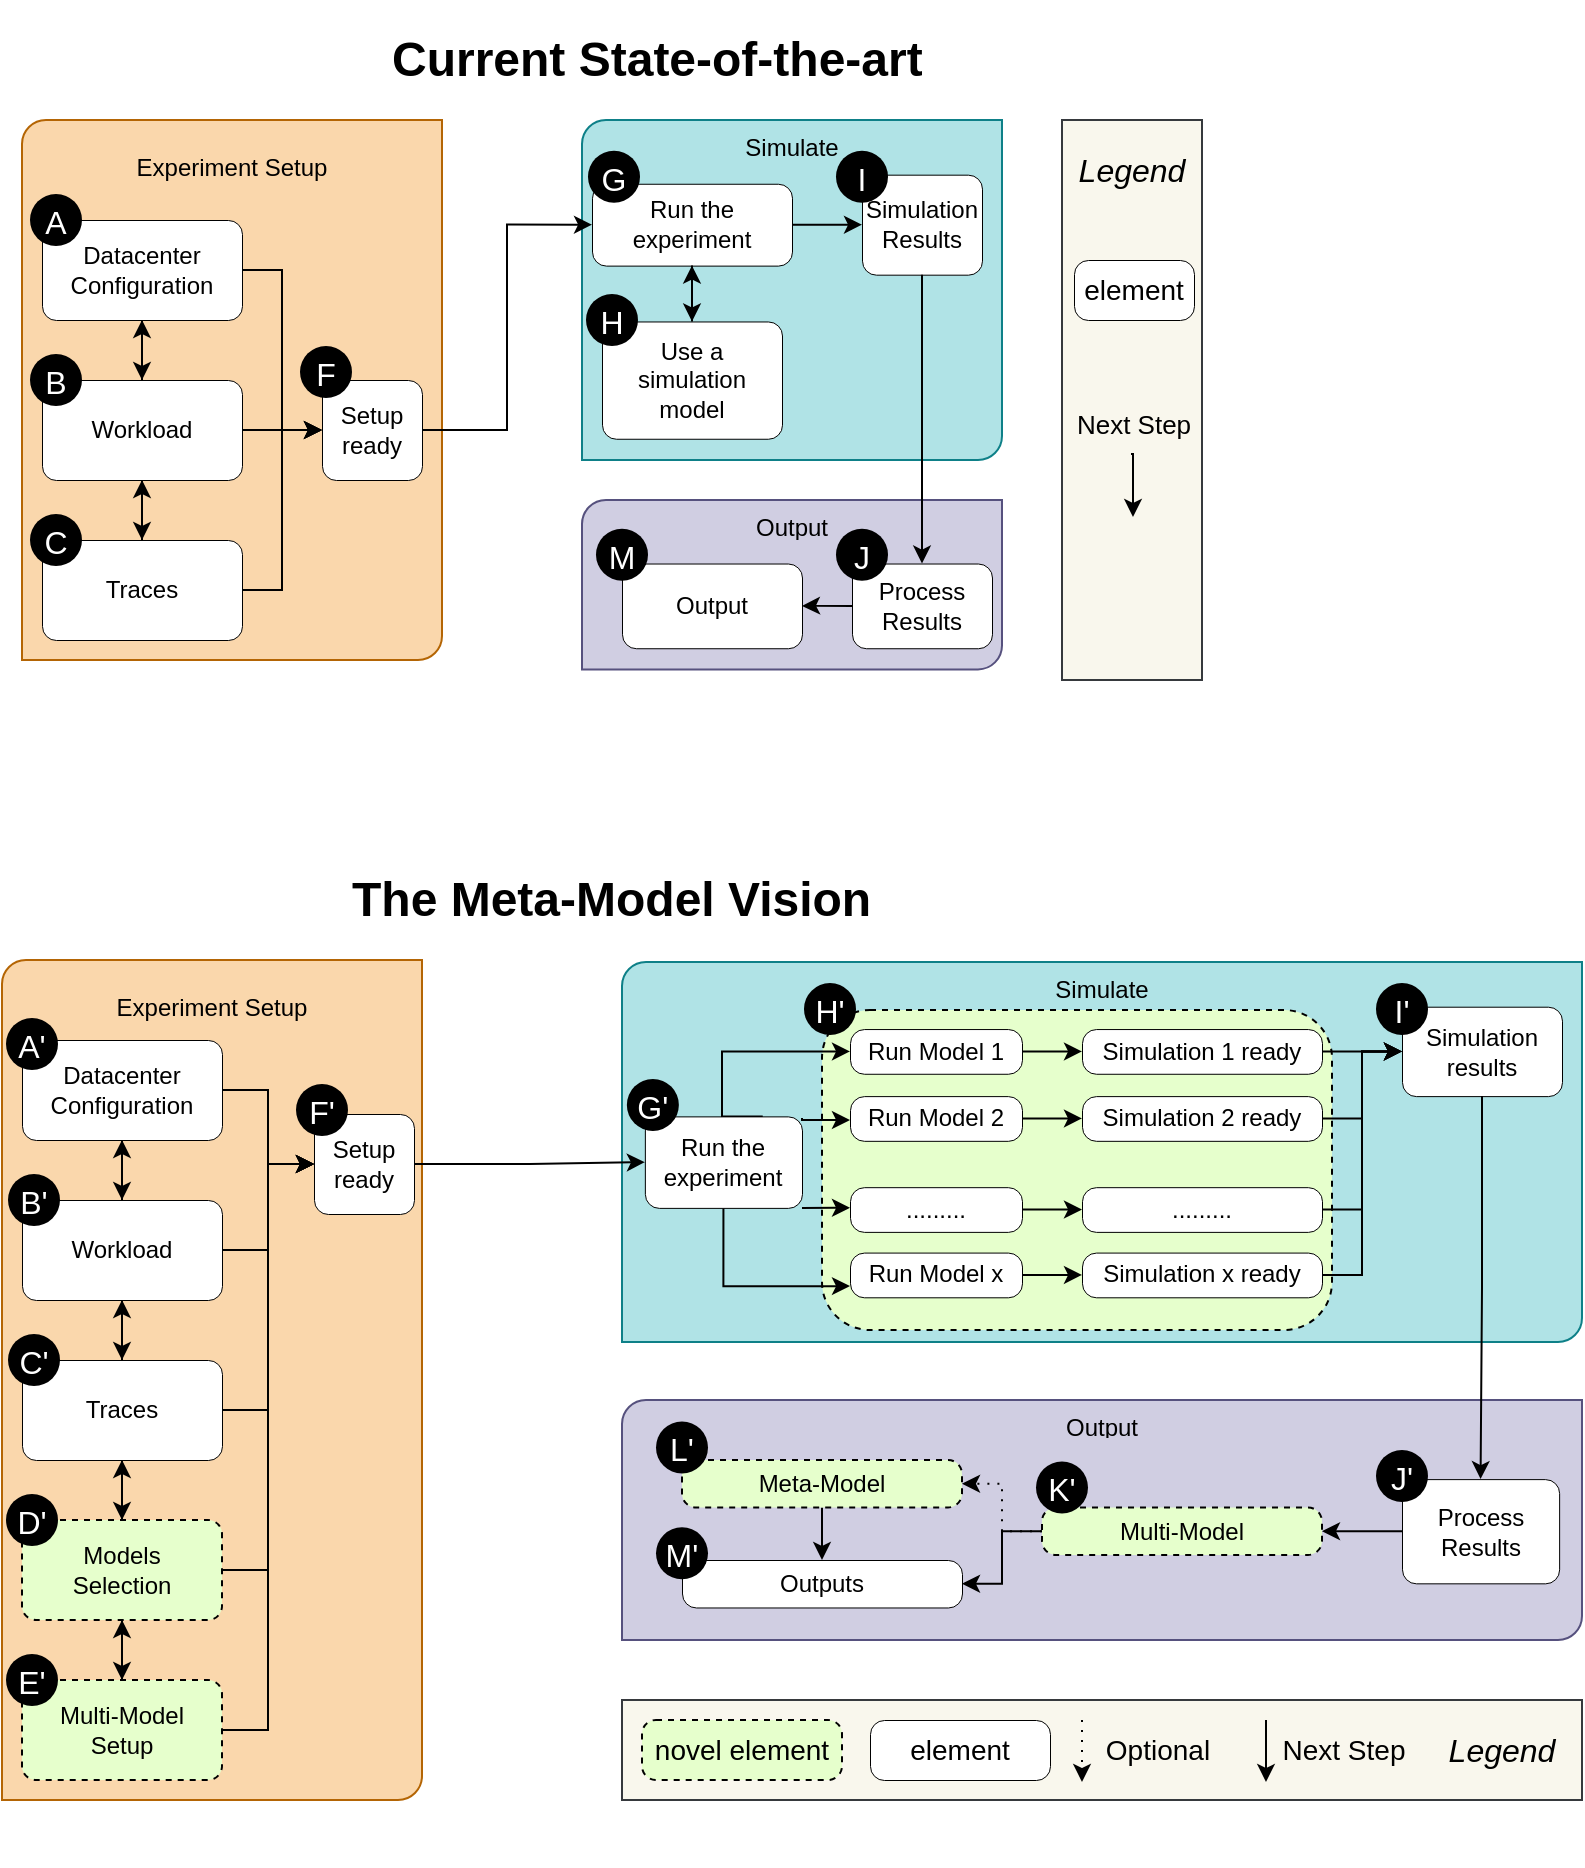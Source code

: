<mxfile version="22.1.16" type="device">
  <diagram id="kgpKYQtTHZ0yAKxKKP6v" name="Page-1">
    <mxGraphModel dx="1595" dy="2056" grid="1" gridSize="10" guides="1" tooltips="1" connect="1" arrows="1" fold="1" page="1" pageScale="1" pageWidth="850" pageHeight="1100" math="0" shadow="0">
      <root>
        <mxCell id="0" />
        <mxCell id="1" parent="0" />
        <mxCell id="4ygqf5NtOMDVepOGVZXZ-30" value="" style="verticalLabelPosition=bottom;verticalAlign=top;html=1;shape=mxgraph.basic.diag_round_rect;dx=6;whiteSpace=wrap;fillColor=#fad7ac;strokeColor=#b46504;" parent="1" vertex="1">
          <mxGeometry x="40" y="40" width="210" height="270" as="geometry" />
        </mxCell>
        <mxCell id="4ygqf5NtOMDVepOGVZXZ-31" value="&lt;font color=&quot;#000000&quot;&gt;Experiment Setup&lt;/font&gt;" style="text;strokeColor=none;fillColor=none;align=center;verticalAlign=top;spacingLeft=4;spacingRight=4;overflow=hidden;rotatable=0;points=[[0,0.5],[1,0.5]];portConstraint=eastwest;whiteSpace=wrap;html=1;" parent="1" vertex="1">
          <mxGeometry x="40" y="50" width="210" height="26" as="geometry" />
        </mxCell>
        <mxCell id="4ygqf5NtOMDVepOGVZXZ-41" style="edgeStyle=orthogonalEdgeStyle;rounded=0;orthogonalLoop=1;jettySize=auto;html=1;exitX=0.5;exitY=1;exitDx=0;exitDy=0;entryX=0.5;entryY=0;entryDx=0;entryDy=0;" parent="1" source="4ygqf5NtOMDVepOGVZXZ-34" target="4ygqf5NtOMDVepOGVZXZ-39" edge="1">
          <mxGeometry relative="1" as="geometry" />
        </mxCell>
        <mxCell id="4ygqf5NtOMDVepOGVZXZ-68" style="edgeStyle=orthogonalEdgeStyle;rounded=0;orthogonalLoop=1;jettySize=auto;html=1;exitX=1;exitY=0.5;exitDx=0;exitDy=0;entryX=0;entryY=0.5;entryDx=0;entryDy=0;" parent="1" source="4ygqf5NtOMDVepOGVZXZ-34" target="4ygqf5NtOMDVepOGVZXZ-67" edge="1">
          <mxGeometry relative="1" as="geometry" />
        </mxCell>
        <mxCell id="4ygqf5NtOMDVepOGVZXZ-34" value="&lt;font color=&quot;#000000&quot;&gt;Datacenter Configuration&lt;/font&gt;" style="rounded=1;whiteSpace=wrap;html=1;absoluteArcSize=1;arcSize=14;strokeWidth=0.5;strokeColor=default;fillColor=#FFFFFF;labelBorderColor=none;" parent="1" vertex="1">
          <mxGeometry x="50" y="90" width="100" height="50" as="geometry" />
        </mxCell>
        <mxCell id="4ygqf5NtOMDVepOGVZXZ-44" style="edgeStyle=orthogonalEdgeStyle;rounded=0;orthogonalLoop=1;jettySize=auto;html=1;exitX=0.5;exitY=0;exitDx=0;exitDy=0;" parent="1" source="4ygqf5NtOMDVepOGVZXZ-38" target="4ygqf5NtOMDVepOGVZXZ-39" edge="1">
          <mxGeometry relative="1" as="geometry" />
        </mxCell>
        <mxCell id="4ygqf5NtOMDVepOGVZXZ-69" style="edgeStyle=orthogonalEdgeStyle;rounded=0;orthogonalLoop=1;jettySize=auto;html=1;exitX=1;exitY=0.5;exitDx=0;exitDy=0;entryX=0;entryY=0.5;entryDx=0;entryDy=0;" parent="1" source="4ygqf5NtOMDVepOGVZXZ-38" target="4ygqf5NtOMDVepOGVZXZ-67" edge="1">
          <mxGeometry relative="1" as="geometry" />
        </mxCell>
        <mxCell id="4ygqf5NtOMDVepOGVZXZ-38" value="Traces" style="rounded=1;whiteSpace=wrap;html=1;absoluteArcSize=1;arcSize=14;strokeWidth=0.5;strokeColor=default;fillColor=#FFFFFF;" parent="1" vertex="1">
          <mxGeometry x="50" y="250" width="100" height="50" as="geometry" />
        </mxCell>
        <mxCell id="4ygqf5NtOMDVepOGVZXZ-42" style="edgeStyle=orthogonalEdgeStyle;rounded=0;orthogonalLoop=1;jettySize=auto;html=1;exitX=0.5;exitY=0;exitDx=0;exitDy=0;entryX=0.5;entryY=1;entryDx=0;entryDy=0;" parent="1" source="4ygqf5NtOMDVepOGVZXZ-39" target="4ygqf5NtOMDVepOGVZXZ-34" edge="1">
          <mxGeometry relative="1" as="geometry" />
        </mxCell>
        <mxCell id="4ygqf5NtOMDVepOGVZXZ-43" style="edgeStyle=orthogonalEdgeStyle;rounded=0;orthogonalLoop=1;jettySize=auto;html=1;exitX=0.5;exitY=1;exitDx=0;exitDy=0;entryX=0.5;entryY=0;entryDx=0;entryDy=0;" parent="1" source="4ygqf5NtOMDVepOGVZXZ-39" target="4ygqf5NtOMDVepOGVZXZ-38" edge="1">
          <mxGeometry relative="1" as="geometry" />
        </mxCell>
        <mxCell id="4ygqf5NtOMDVepOGVZXZ-70" style="edgeStyle=orthogonalEdgeStyle;rounded=0;orthogonalLoop=1;jettySize=auto;html=1;exitX=1;exitY=0.5;exitDx=0;exitDy=0;" parent="1" source="4ygqf5NtOMDVepOGVZXZ-39" target="4ygqf5NtOMDVepOGVZXZ-67" edge="1">
          <mxGeometry relative="1" as="geometry" />
        </mxCell>
        <mxCell id="4ygqf5NtOMDVepOGVZXZ-39" value="&lt;font color=&quot;#000000&quot;&gt;Workload&lt;br&gt;&lt;/font&gt;" style="rounded=1;whiteSpace=wrap;html=1;absoluteArcSize=1;arcSize=14;strokeWidth=0.5;strokeColor=default;fillColor=#FFFFFF;" parent="1" vertex="1">
          <mxGeometry x="50" y="170" width="100" height="50" as="geometry" />
        </mxCell>
        <mxCell id="4ygqf5NtOMDVepOGVZXZ-52" style="edgeStyle=orthogonalEdgeStyle;rounded=0;orthogonalLoop=1;jettySize=auto;html=1;exitX=0.5;exitY=1;exitDx=0;exitDy=0;" parent="1" edge="1">
          <mxGeometry relative="1" as="geometry">
            <mxPoint x="455" y="250" as="sourcePoint" />
            <mxPoint x="455" y="250" as="targetPoint" />
          </mxGeometry>
        </mxCell>
        <mxCell id="4ygqf5NtOMDVepOGVZXZ-57" value="&lt;font color=&quot;#000000&quot;&gt;Simulator&lt;/font&gt;" style="text;strokeColor=none;fillColor=none;align=center;verticalAlign=top;spacingLeft=4;spacingRight=4;overflow=hidden;rotatable=0;points=[[0,0.5],[1,0.5]];portConstraint=eastwest;whiteSpace=wrap;html=1;" parent="1" vertex="1">
          <mxGeometry x="350" y="50" width="210" height="26" as="geometry" />
        </mxCell>
        <mxCell id="4ygqf5NtOMDVepOGVZXZ-67" value="&lt;font color=&quot;#000000&quot;&gt;Setup&lt;br&gt;ready&lt;br&gt;&lt;/font&gt;" style="rounded=1;whiteSpace=wrap;html=1;absoluteArcSize=1;arcSize=14;strokeWidth=0.5;strokeColor=default;" parent="1" vertex="1">
          <mxGeometry x="190" y="170" width="50" height="50" as="geometry" />
        </mxCell>
        <mxCell id="4ygqf5NtOMDVepOGVZXZ-86" value="" style="group;" parent="1" vertex="1" connectable="0">
          <mxGeometry x="320" y="39.996" width="210" height="170.004" as="geometry" />
        </mxCell>
        <mxCell id="4ygqf5NtOMDVepOGVZXZ-56" value="" style="verticalLabelPosition=bottom;verticalAlign=top;html=1;shape=mxgraph.basic.diag_round_rect;dx=6;whiteSpace=wrap;fillColor=#b0e3e6;strokeColor=#0e8088;" parent="4ygqf5NtOMDVepOGVZXZ-86" vertex="1">
          <mxGeometry y="0.004" width="210" height="170" as="geometry" />
        </mxCell>
        <mxCell id="4ygqf5NtOMDVepOGVZXZ-58" value="&lt;font color=&quot;#000000&quot;&gt;Use a simulation model&lt;br&gt;&lt;/font&gt;" style="rounded=1;whiteSpace=wrap;html=1;absoluteArcSize=1;arcSize=14;strokeWidth=0.5;strokeColor=#000000;fillColor=#FFFFFF;" parent="4ygqf5NtOMDVepOGVZXZ-86" vertex="1">
          <mxGeometry x="10" y="100.739" width="90" height="58.639" as="geometry" />
        </mxCell>
        <mxCell id="4ygqf5NtOMDVepOGVZXZ-60" value="&lt;font color=&quot;#000000&quot;&gt;Run the experiment&lt;br&gt;&lt;/font&gt;" style="rounded=1;whiteSpace=wrap;html=1;absoluteArcSize=1;arcSize=14;strokeWidth=0.5;strokeColor=#000000;fillColor=#FFFFFF;movable=1;resizable=1;rotatable=1;deletable=1;editable=1;locked=0;connectable=1;" parent="4ygqf5NtOMDVepOGVZXZ-86" vertex="1">
          <mxGeometry x="5" y="31.879" width="100" height="40.928" as="geometry" />
        </mxCell>
        <mxCell id="4ygqf5NtOMDVepOGVZXZ-62" style="edgeStyle=orthogonalEdgeStyle;rounded=0;orthogonalLoop=1;jettySize=auto;html=1;" parent="4ygqf5NtOMDVepOGVZXZ-86" source="4ygqf5NtOMDVepOGVZXZ-58" target="4ygqf5NtOMDVepOGVZXZ-60" edge="1">
          <mxGeometry relative="1" as="geometry" />
        </mxCell>
        <mxCell id="4ygqf5NtOMDVepOGVZXZ-73" value="&lt;font color=&quot;#000000&quot;&gt;Simulate&lt;/font&gt;" style="text;strokeColor=none;fillColor=none;align=center;verticalAlign=top;spacingLeft=4;spacingRight=4;overflow=hidden;rotatable=0;points=[[0,0.5],[1,0.5]];portConstraint=eastwest;whiteSpace=wrap;html=1;" parent="4ygqf5NtOMDVepOGVZXZ-86" vertex="1">
          <mxGeometry width="210" height="16.37" as="geometry" />
        </mxCell>
        <mxCell id="4ygqf5NtOMDVepOGVZXZ-75" value="&lt;font color=&quot;#000000&quot;&gt;Simulation Results&lt;br&gt;&lt;/font&gt;" style="rounded=1;whiteSpace=wrap;html=1;absoluteArcSize=1;arcSize=14;strokeWidth=0.5;strokeColor=#000000;" parent="4ygqf5NtOMDVepOGVZXZ-86" vertex="1">
          <mxGeometry x="140" y="27.344" width="60" height="50" as="geometry" />
        </mxCell>
        <mxCell id="4ygqf5NtOMDVepOGVZXZ-64" style="edgeStyle=orthogonalEdgeStyle;rounded=0;orthogonalLoop=1;jettySize=auto;html=1;exitX=0.5;exitY=1;exitDx=0;exitDy=0;entryX=0.5;entryY=0;entryDx=0;entryDy=0;" parent="4ygqf5NtOMDVepOGVZXZ-86" source="4ygqf5NtOMDVepOGVZXZ-60" target="4ygqf5NtOMDVepOGVZXZ-58" edge="1">
          <mxGeometry relative="1" as="geometry" />
        </mxCell>
        <mxCell id="4ygqf5NtOMDVepOGVZXZ-76" style="edgeStyle=orthogonalEdgeStyle;rounded=0;orthogonalLoop=1;jettySize=auto;html=1;entryX=0;entryY=0.5;entryDx=0;entryDy=0;" parent="4ygqf5NtOMDVepOGVZXZ-86" source="4ygqf5NtOMDVepOGVZXZ-60" target="4ygqf5NtOMDVepOGVZXZ-75" edge="1">
          <mxGeometry relative="1" as="geometry" />
        </mxCell>
        <mxCell id="0kzyIfXaOCqblm01AI2K-107" value="G" style="shape=waypoint;sketch=0;fillStyle=solid;size=6;pointerEvents=1;points=[];fillColor=none;resizable=0;rotatable=0;perimeter=centerPerimeter;snapToPoint=1;strokeWidth=11;fontColor=#FFFFFF;fontSize=16;" parent="4ygqf5NtOMDVepOGVZXZ-86" vertex="1">
          <mxGeometry x="6" y="18.374" width="20" height="20" as="geometry" />
        </mxCell>
        <mxCell id="0kzyIfXaOCqblm01AI2K-108" value="H" style="shape=waypoint;sketch=0;fillStyle=solid;size=6;pointerEvents=1;points=[];fillColor=none;resizable=0;rotatable=0;perimeter=centerPerimeter;snapToPoint=1;strokeWidth=11;fontColor=#FFFFFF;fontSize=16;" parent="4ygqf5NtOMDVepOGVZXZ-86" vertex="1">
          <mxGeometry x="5" y="90.004" width="20" height="20" as="geometry" />
        </mxCell>
        <mxCell id="0kzyIfXaOCqblm01AI2K-115" value="I" style="shape=waypoint;sketch=0;fillStyle=solid;size=6;pointerEvents=1;points=[];fillColor=none;resizable=0;rotatable=0;perimeter=centerPerimeter;snapToPoint=1;strokeWidth=11;fontColor=#FFFFFF;fontSize=16;" parent="4ygqf5NtOMDVepOGVZXZ-86" vertex="1">
          <mxGeometry x="130" y="18.374" width="20" height="20" as="geometry" />
        </mxCell>
        <mxCell id="4ygqf5NtOMDVepOGVZXZ-77" value="" style="group;movable=1;resizable=1;rotatable=1;deletable=1;editable=1;locked=0;connectable=1;" parent="1" vertex="1" connectable="0">
          <mxGeometry x="320" y="230" width="210" height="180" as="geometry" />
        </mxCell>
        <mxCell id="4ygqf5NtOMDVepOGVZXZ-78" value="" style="verticalLabelPosition=bottom;verticalAlign=top;html=1;shape=mxgraph.basic.diag_round_rect;dx=6;whiteSpace=wrap;fillColor=#d0cee2;strokeColor=#56517e;" parent="4ygqf5NtOMDVepOGVZXZ-77" vertex="1">
          <mxGeometry width="210" height="84.706" as="geometry" />
        </mxCell>
        <mxCell id="4ygqf5NtOMDVepOGVZXZ-84" value="&lt;font color=&quot;#000000&quot;&gt;Output&lt;/font&gt;" style="text;strokeColor=none;fillColor=none;align=center;verticalAlign=top;spacingLeft=4;spacingRight=4;overflow=hidden;rotatable=0;points=[[0,0.5],[1,0.5]];portConstraint=eastwest;whiteSpace=wrap;html=1;" parent="4ygqf5NtOMDVepOGVZXZ-77" vertex="1">
          <mxGeometry y="-0.004" width="210" height="17.333" as="geometry" />
        </mxCell>
        <mxCell id="4ygqf5NtOMDVepOGVZXZ-93" style="edgeStyle=orthogonalEdgeStyle;rounded=0;orthogonalLoop=1;jettySize=auto;html=1;exitX=0;exitY=0.5;exitDx=0;exitDy=0;" parent="4ygqf5NtOMDVepOGVZXZ-77" source="4ygqf5NtOMDVepOGVZXZ-85" target="4ygqf5NtOMDVepOGVZXZ-92" edge="1">
          <mxGeometry relative="1" as="geometry" />
        </mxCell>
        <mxCell id="4ygqf5NtOMDVepOGVZXZ-85" value="&lt;font color=&quot;#000000&quot;&gt;Process Results&lt;br&gt;&lt;/font&gt;" style="rounded=1;whiteSpace=wrap;html=1;absoluteArcSize=1;arcSize=14;strokeWidth=0.5;strokeColor=default;fillColor=#FFFFFF;" parent="4ygqf5NtOMDVepOGVZXZ-77" vertex="1">
          <mxGeometry x="135" y="31.765" width="70" height="42.353" as="geometry" />
        </mxCell>
        <mxCell id="4ygqf5NtOMDVepOGVZXZ-92" value="&lt;font color=&quot;#000000&quot;&gt;Output&lt;br&gt;&lt;/font&gt;" style="rounded=1;whiteSpace=wrap;html=1;absoluteArcSize=1;arcSize=14;strokeWidth=0.5;strokeColor=default;fillColor=#FFFFFF;" parent="4ygqf5NtOMDVepOGVZXZ-77" vertex="1">
          <mxGeometry x="20" y="31.765" width="90" height="42.353" as="geometry" />
        </mxCell>
        <mxCell id="0kzyIfXaOCqblm01AI2K-116" value="J" style="shape=waypoint;sketch=0;fillStyle=solid;size=6;pointerEvents=1;points=[];fillColor=none;resizable=0;rotatable=0;perimeter=centerPerimeter;snapToPoint=1;strokeWidth=11;fontColor=#FFFFFF;fontSize=16;" parent="4ygqf5NtOMDVepOGVZXZ-77" vertex="1">
          <mxGeometry x="130" y="17.33" width="20" height="20" as="geometry" />
        </mxCell>
        <mxCell id="0kzyIfXaOCqblm01AI2K-129" value="M" style="shape=waypoint;sketch=0;fillStyle=solid;size=6;pointerEvents=1;points=[];fillColor=none;resizable=0;rotatable=0;perimeter=centerPerimeter;snapToPoint=1;strokeWidth=11;fontColor=#FFFFFF;fontSize=16;" parent="4ygqf5NtOMDVepOGVZXZ-77" vertex="1">
          <mxGeometry x="10" y="17.33" width="20" height="20" as="geometry" />
        </mxCell>
        <mxCell id="4ygqf5NtOMDVepOGVZXZ-87" style="edgeStyle=orthogonalEdgeStyle;rounded=0;orthogonalLoop=1;jettySize=auto;html=1;" parent="1" source="4ygqf5NtOMDVepOGVZXZ-75" target="4ygqf5NtOMDVepOGVZXZ-85" edge="1">
          <mxGeometry relative="1" as="geometry" />
        </mxCell>
        <mxCell id="0kzyIfXaOCqblm01AI2K-1" value="A" style="shape=waypoint;sketch=0;fillStyle=solid;size=6;pointerEvents=1;points=[];fillColor=none;resizable=0;rotatable=0;perimeter=centerPerimeter;snapToPoint=1;strokeWidth=11;fontColor=#FFFFFF;fontSize=16;" parent="1" vertex="1">
          <mxGeometry x="47" y="80" width="20" height="20" as="geometry" />
        </mxCell>
        <mxCell id="0kzyIfXaOCqblm01AI2K-2" value="B" style="shape=waypoint;sketch=0;fillStyle=solid;size=6;pointerEvents=1;points=[];fillColor=none;resizable=0;rotatable=0;perimeter=centerPerimeter;snapToPoint=1;strokeWidth=11;fontColor=#FFFFFF;fontSize=16;" parent="1" vertex="1">
          <mxGeometry x="47" y="160" width="20" height="20" as="geometry" />
        </mxCell>
        <mxCell id="0kzyIfXaOCqblm01AI2K-3" value="C" style="shape=waypoint;sketch=0;fillStyle=solid;size=6;pointerEvents=1;points=[];fillColor=none;resizable=0;rotatable=0;perimeter=centerPerimeter;snapToPoint=1;strokeWidth=11;fontColor=#FFFFFF;fontSize=16;" parent="1" vertex="1">
          <mxGeometry x="47" y="240" width="20" height="20" as="geometry" />
        </mxCell>
        <mxCell id="0kzyIfXaOCqblm01AI2K-4" value="F" style="shape=waypoint;sketch=0;fillStyle=solid;size=6;pointerEvents=1;points=[];fillColor=none;resizable=0;rotatable=0;perimeter=centerPerimeter;snapToPoint=1;strokeWidth=11;fontColor=#FFFFFF;fontSize=16;" parent="1" vertex="1">
          <mxGeometry x="182" y="156" width="20" height="20" as="geometry" />
        </mxCell>
        <mxCell id="0kzyIfXaOCqblm01AI2K-5" value="" style="verticalLabelPosition=bottom;verticalAlign=top;html=1;shape=mxgraph.basic.diag_round_rect;dx=6;whiteSpace=wrap;fillColor=#fad7ac;strokeColor=#b46504;" parent="1" vertex="1">
          <mxGeometry x="30" y="460" width="210" height="420" as="geometry" />
        </mxCell>
        <mxCell id="0kzyIfXaOCqblm01AI2K-6" value="&lt;font color=&quot;#000000&quot;&gt;Experiment Setup&lt;/font&gt;" style="text;strokeColor=none;fillColor=none;align=center;verticalAlign=top;spacingLeft=4;spacingRight=4;overflow=hidden;rotatable=0;points=[[0,0.5],[1,0.5]];portConstraint=eastwest;whiteSpace=wrap;html=1;" parent="1" vertex="1">
          <mxGeometry x="30" y="470" width="210" height="26" as="geometry" />
        </mxCell>
        <mxCell id="0kzyIfXaOCqblm01AI2K-7" style="edgeStyle=orthogonalEdgeStyle;rounded=0;orthogonalLoop=1;jettySize=auto;html=1;exitX=0.5;exitY=1;exitDx=0;exitDy=0;entryX=0.5;entryY=0;entryDx=0;entryDy=0;" parent="1" source="0kzyIfXaOCqblm01AI2K-9" target="0kzyIfXaOCqblm01AI2K-17" edge="1">
          <mxGeometry relative="1" as="geometry" />
        </mxCell>
        <mxCell id="0kzyIfXaOCqblm01AI2K-8" style="edgeStyle=orthogonalEdgeStyle;rounded=0;orthogonalLoop=1;jettySize=auto;html=1;exitX=1;exitY=0.5;exitDx=0;exitDy=0;entryX=0;entryY=0.5;entryDx=0;entryDy=0;" parent="1" source="0kzyIfXaOCqblm01AI2K-9" target="0kzyIfXaOCqblm01AI2K-20" edge="1">
          <mxGeometry relative="1" as="geometry" />
        </mxCell>
        <mxCell id="0kzyIfXaOCqblm01AI2K-9" value="Datacenter Configuration" style="rounded=1;whiteSpace=wrap;html=1;absoluteArcSize=1;arcSize=14;strokeWidth=0.5;strokeColor=default;fillColor=#FFFFFF;" parent="1" vertex="1">
          <mxGeometry x="40" y="500" width="100" height="50" as="geometry" />
        </mxCell>
        <mxCell id="0kzyIfXaOCqblm01AI2K-10" style="edgeStyle=orthogonalEdgeStyle;rounded=0;orthogonalLoop=1;jettySize=auto;html=1;exitX=0.5;exitY=0;exitDx=0;exitDy=0;" parent="1" source="0kzyIfXaOCqblm01AI2K-13" target="0kzyIfXaOCqblm01AI2K-17" edge="1">
          <mxGeometry relative="1" as="geometry" />
        </mxCell>
        <mxCell id="0kzyIfXaOCqblm01AI2K-11" style="edgeStyle=orthogonalEdgeStyle;rounded=0;orthogonalLoop=1;jettySize=auto;html=1;exitX=1;exitY=0.5;exitDx=0;exitDy=0;entryX=0;entryY=0.5;entryDx=0;entryDy=0;" parent="1" source="0kzyIfXaOCqblm01AI2K-13" target="0kzyIfXaOCqblm01AI2K-20" edge="1">
          <mxGeometry relative="1" as="geometry" />
        </mxCell>
        <mxCell id="0kzyIfXaOCqblm01AI2K-12" style="edgeStyle=orthogonalEdgeStyle;rounded=0;orthogonalLoop=1;jettySize=auto;html=1;exitX=0.5;exitY=1;exitDx=0;exitDy=0;" parent="1" source="0kzyIfXaOCqblm01AI2K-13" target="0kzyIfXaOCqblm01AI2K-50" edge="1">
          <mxGeometry relative="1" as="geometry" />
        </mxCell>
        <mxCell id="0kzyIfXaOCqblm01AI2K-13" value="&lt;font color=&quot;#000000&quot;&gt;Traces&lt;/font&gt;" style="rounded=1;whiteSpace=wrap;html=1;absoluteArcSize=1;arcSize=14;strokeWidth=0.5;strokeColor=#000000;fillColor=#FFFFFF;" parent="1" vertex="1">
          <mxGeometry x="40" y="660" width="100" height="50" as="geometry" />
        </mxCell>
        <mxCell id="0kzyIfXaOCqblm01AI2K-14" style="edgeStyle=orthogonalEdgeStyle;rounded=0;orthogonalLoop=1;jettySize=auto;html=1;exitX=0.5;exitY=0;exitDx=0;exitDy=0;entryX=0.5;entryY=1;entryDx=0;entryDy=0;" parent="1" source="0kzyIfXaOCqblm01AI2K-17" target="0kzyIfXaOCqblm01AI2K-9" edge="1">
          <mxGeometry relative="1" as="geometry" />
        </mxCell>
        <mxCell id="0kzyIfXaOCqblm01AI2K-15" style="edgeStyle=orthogonalEdgeStyle;rounded=0;orthogonalLoop=1;jettySize=auto;html=1;exitX=0.5;exitY=1;exitDx=0;exitDy=0;entryX=0.5;entryY=0;entryDx=0;entryDy=0;" parent="1" source="0kzyIfXaOCqblm01AI2K-17" target="0kzyIfXaOCqblm01AI2K-13" edge="1">
          <mxGeometry relative="1" as="geometry" />
        </mxCell>
        <mxCell id="0kzyIfXaOCqblm01AI2K-16" style="edgeStyle=orthogonalEdgeStyle;rounded=0;orthogonalLoop=1;jettySize=auto;html=1;exitX=1;exitY=0.5;exitDx=0;exitDy=0;" parent="1" source="0kzyIfXaOCqblm01AI2K-17" target="0kzyIfXaOCqblm01AI2K-20" edge="1">
          <mxGeometry relative="1" as="geometry" />
        </mxCell>
        <mxCell id="0kzyIfXaOCqblm01AI2K-17" value="&lt;font color=&quot;#000000&quot;&gt;Workload&lt;br&gt;&lt;/font&gt;" style="rounded=1;whiteSpace=wrap;html=1;absoluteArcSize=1;arcSize=14;strokeWidth=0.5;strokeColor=#000000;fillColor=#FFFFFF;" parent="1" vertex="1">
          <mxGeometry x="40" y="580" width="100" height="50" as="geometry" />
        </mxCell>
        <mxCell id="0kzyIfXaOCqblm01AI2K-18" value="&lt;font color=&quot;#000000&quot;&gt;Simulator&lt;/font&gt;" style="text;strokeColor=none;fillColor=none;align=center;verticalAlign=top;spacingLeft=4;spacingRight=4;overflow=hidden;rotatable=0;points=[[0,0.5],[1,0.5]];portConstraint=eastwest;whiteSpace=wrap;html=1;" parent="1" vertex="1">
          <mxGeometry x="340" y="470" width="210" height="26" as="geometry" />
        </mxCell>
        <mxCell id="0kzyIfXaOCqblm01AI2K-20" value="&lt;font color=&quot;#000000&quot;&gt;Setup&lt;br&gt;ready&lt;br&gt;&lt;/font&gt;" style="rounded=1;whiteSpace=wrap;html=1;absoluteArcSize=1;arcSize=14;strokeWidth=0.5;strokeColor=#000000;" parent="1" vertex="1">
          <mxGeometry x="186" y="537" width="50" height="50" as="geometry" />
        </mxCell>
        <mxCell id="0kzyIfXaOCqblm01AI2K-21" value="" style="group;" parent="1" vertex="1" connectable="0">
          <mxGeometry x="340" y="461" width="480" height="190" as="geometry" />
        </mxCell>
        <mxCell id="0kzyIfXaOCqblm01AI2K-22" value="" style="verticalLabelPosition=bottom;verticalAlign=top;html=1;shape=mxgraph.basic.diag_round_rect;dx=6;whiteSpace=wrap;fillColor=#b0e3e6;strokeColor=#0e8088;" parent="0kzyIfXaOCqblm01AI2K-21" vertex="1">
          <mxGeometry y="0.004" width="480" height="189.996" as="geometry" />
        </mxCell>
        <mxCell id="0kzyIfXaOCqblm01AI2K-111" value="" style="rounded=1;whiteSpace=wrap;html=1;fillColor=#E6FFCC;strokeColor=default;dashed=1;" parent="0kzyIfXaOCqblm01AI2K-21" vertex="1">
          <mxGeometry x="100" y="24" width="255" height="160" as="geometry" />
        </mxCell>
        <mxCell id="0kzyIfXaOCqblm01AI2K-23" style="edgeStyle=orthogonalEdgeStyle;rounded=0;orthogonalLoop=1;jettySize=auto;html=1;exitX=1;exitY=0.5;exitDx=0;exitDy=0;entryX=0;entryY=0.5;entryDx=0;entryDy=0;" parent="0kzyIfXaOCqblm01AI2K-21" source="0kzyIfXaOCqblm01AI2K-24" target="0kzyIfXaOCqblm01AI2K-32" edge="1">
          <mxGeometry relative="1" as="geometry" />
        </mxCell>
        <mxCell id="0kzyIfXaOCqblm01AI2K-24" value="&lt;font color=&quot;#000000&quot;&gt;Run Model 1&lt;br&gt;&lt;/font&gt;" style="rounded=1;whiteSpace=wrap;html=1;absoluteArcSize=1;arcSize=14;strokeWidth=0.5;strokeColor=default;" parent="0kzyIfXaOCqblm01AI2K-21" vertex="1">
          <mxGeometry x="114" y="33.529" width="86" height="22.353" as="geometry" />
        </mxCell>
        <mxCell id="0kzyIfXaOCqblm01AI2K-25" style="edgeStyle=orthogonalEdgeStyle;rounded=0;orthogonalLoop=1;jettySize=auto;html=1;exitX=0.75;exitY=0;exitDx=0;exitDy=0;entryX=0;entryY=0.5;entryDx=0;entryDy=0;" parent="0kzyIfXaOCqblm01AI2K-21" source="0kzyIfXaOCqblm01AI2K-29" target="0kzyIfXaOCqblm01AI2K-24" edge="1">
          <mxGeometry relative="1" as="geometry">
            <Array as="points">
              <mxPoint x="50" y="77" />
              <mxPoint x="50" y="45" />
            </Array>
          </mxGeometry>
        </mxCell>
        <mxCell id="0kzyIfXaOCqblm01AI2K-26" style="edgeStyle=orthogonalEdgeStyle;rounded=0;orthogonalLoop=1;jettySize=auto;html=1;exitX=0.5;exitY=1;exitDx=0;exitDy=0;entryX=0;entryY=0.75;entryDx=0;entryDy=0;" parent="0kzyIfXaOCqblm01AI2K-21" source="0kzyIfXaOCqblm01AI2K-29" target="0kzyIfXaOCqblm01AI2K-36" edge="1">
          <mxGeometry relative="1" as="geometry">
            <Array as="points">
              <mxPoint x="51" y="162" />
            </Array>
          </mxGeometry>
        </mxCell>
        <mxCell id="0kzyIfXaOCqblm01AI2K-27" style="edgeStyle=orthogonalEdgeStyle;rounded=0;orthogonalLoop=1;jettySize=auto;html=1;exitX=1;exitY=1;exitDx=0;exitDy=0;entryX=0;entryY=0.5;entryDx=0;entryDy=0;" parent="0kzyIfXaOCqblm01AI2K-21" source="0kzyIfXaOCqblm01AI2K-29" target="0kzyIfXaOCqblm01AI2K-38" edge="1">
          <mxGeometry relative="1" as="geometry" />
        </mxCell>
        <mxCell id="0kzyIfXaOCqblm01AI2K-29" value="&lt;font color=&quot;#000000&quot;&gt;Run the experiment&lt;br&gt;&lt;/font&gt;" style="rounded=1;whiteSpace=wrap;html=1;absoluteArcSize=1;arcSize=14;strokeWidth=0.5;strokeColor=default;fillColor=#FFFFFF;movable=1;resizable=1;rotatable=1;deletable=1;editable=1;locked=0;connectable=1;" parent="0kzyIfXaOCqblm01AI2K-21" vertex="1">
          <mxGeometry x="11.43" y="77.196" width="78.57" height="45.745" as="geometry" />
        </mxCell>
        <mxCell id="0kzyIfXaOCqblm01AI2K-30" value="&lt;font color=&quot;#000000&quot;&gt;Simulate&lt;/font&gt;" style="text;strokeColor=none;fillColor=none;align=center;verticalAlign=top;spacingLeft=4;spacingRight=4;overflow=hidden;rotatable=0;points=[[0,0.5],[1,0.5]];portConstraint=eastwest;whiteSpace=wrap;html=1;" parent="0kzyIfXaOCqblm01AI2K-21" vertex="1">
          <mxGeometry width="480" height="18.296" as="geometry" />
        </mxCell>
        <mxCell id="0kzyIfXaOCqblm01AI2K-31" style="edgeStyle=orthogonalEdgeStyle;rounded=0;orthogonalLoop=1;jettySize=auto;html=1;exitX=1;exitY=0.5;exitDx=0;exitDy=0;entryX=0;entryY=0.5;entryDx=0;entryDy=0;" parent="0kzyIfXaOCqblm01AI2K-21" source="0kzyIfXaOCqblm01AI2K-32" target="0kzyIfXaOCqblm01AI2K-46" edge="1">
          <mxGeometry relative="1" as="geometry" />
        </mxCell>
        <mxCell id="0kzyIfXaOCqblm01AI2K-32" value="&lt;font color=&quot;#000000&quot;&gt;Simulation 1 ready&lt;br&gt;&lt;/font&gt;" style="rounded=1;whiteSpace=wrap;html=1;absoluteArcSize=1;arcSize=14;strokeWidth=0.5;strokeColor=default;" parent="0kzyIfXaOCqblm01AI2K-21" vertex="1">
          <mxGeometry x="230" y="33.529" width="120" height="22.353" as="geometry" />
        </mxCell>
        <mxCell id="0kzyIfXaOCqblm01AI2K-33" style="edgeStyle=orthogonalEdgeStyle;rounded=0;orthogonalLoop=1;jettySize=auto;html=1;exitX=1;exitY=0.5;exitDx=0;exitDy=0;entryX=0;entryY=0.5;entryDx=0;entryDy=0;" parent="0kzyIfXaOCqblm01AI2K-21" source="0kzyIfXaOCqblm01AI2K-34" target="0kzyIfXaOCqblm01AI2K-44" edge="1">
          <mxGeometry relative="1" as="geometry" />
        </mxCell>
        <mxCell id="0kzyIfXaOCqblm01AI2K-34" value="&lt;font color=&quot;#000000&quot;&gt;Run Model 2&lt;br&gt;&lt;/font&gt;" style="rounded=1;whiteSpace=wrap;html=1;absoluteArcSize=1;arcSize=14;strokeWidth=0.5;strokeColor=default;" parent="0kzyIfXaOCqblm01AI2K-21" vertex="1">
          <mxGeometry x="114" y="67.059" width="86" height="22.353" as="geometry" />
        </mxCell>
        <mxCell id="0kzyIfXaOCqblm01AI2K-35" style="edgeStyle=orthogonalEdgeStyle;rounded=0;orthogonalLoop=1;jettySize=auto;html=1;exitX=1;exitY=0.5;exitDx=0;exitDy=0;entryX=0;entryY=0.5;entryDx=0;entryDy=0;" parent="0kzyIfXaOCqblm01AI2K-21" source="0kzyIfXaOCqblm01AI2K-36" target="0kzyIfXaOCqblm01AI2K-40" edge="1">
          <mxGeometry relative="1" as="geometry" />
        </mxCell>
        <mxCell id="0kzyIfXaOCqblm01AI2K-36" value="&lt;font color=&quot;#000000&quot;&gt;Run Model x&lt;br&gt;&lt;/font&gt;" style="rounded=1;whiteSpace=wrap;html=1;absoluteArcSize=1;arcSize=14;strokeWidth=0.5;strokeColor=default;" parent="0kzyIfXaOCqblm01AI2K-21" vertex="1">
          <mxGeometry x="114" y="145.294" width="86" height="22.353" as="geometry" />
        </mxCell>
        <mxCell id="0kzyIfXaOCqblm01AI2K-37" style="edgeStyle=orthogonalEdgeStyle;rounded=0;orthogonalLoop=1;jettySize=auto;html=1;exitX=1;exitY=0.5;exitDx=0;exitDy=0;" parent="0kzyIfXaOCqblm01AI2K-21" source="0kzyIfXaOCqblm01AI2K-38" target="0kzyIfXaOCqblm01AI2K-42" edge="1">
          <mxGeometry relative="1" as="geometry" />
        </mxCell>
        <mxCell id="0kzyIfXaOCqblm01AI2K-38" value="&lt;font color=&quot;#000000&quot;&gt;.........&lt;br&gt;&lt;/font&gt;" style="rounded=1;whiteSpace=wrap;html=1;absoluteArcSize=1;arcSize=14;strokeWidth=0.5;strokeColor=default;" parent="0kzyIfXaOCqblm01AI2K-21" vertex="1">
          <mxGeometry x="114" y="112.592" width="86" height="22.353" as="geometry" />
        </mxCell>
        <mxCell id="0kzyIfXaOCqblm01AI2K-39" style="edgeStyle=orthogonalEdgeStyle;rounded=0;orthogonalLoop=1;jettySize=auto;html=1;exitX=1;exitY=0.5;exitDx=0;exitDy=0;entryX=0;entryY=0.5;entryDx=0;entryDy=0;" parent="0kzyIfXaOCqblm01AI2K-21" source="0kzyIfXaOCqblm01AI2K-40" target="0kzyIfXaOCqblm01AI2K-46" edge="1">
          <mxGeometry relative="1" as="geometry" />
        </mxCell>
        <mxCell id="0kzyIfXaOCqblm01AI2K-40" value="&lt;font color=&quot;#000000&quot;&gt;Simulation x ready&lt;br&gt;&lt;/font&gt;" style="rounded=1;whiteSpace=wrap;html=1;absoluteArcSize=1;arcSize=14;strokeWidth=0.5;strokeColor=default;" parent="0kzyIfXaOCqblm01AI2K-21" vertex="1">
          <mxGeometry x="230" y="145.294" width="120" height="22.353" as="geometry" />
        </mxCell>
        <mxCell id="0kzyIfXaOCqblm01AI2K-41" style="edgeStyle=orthogonalEdgeStyle;rounded=0;orthogonalLoop=1;jettySize=auto;html=1;exitX=1;exitY=0.5;exitDx=0;exitDy=0;entryX=0;entryY=0.5;entryDx=0;entryDy=0;" parent="0kzyIfXaOCqblm01AI2K-21" source="0kzyIfXaOCqblm01AI2K-42" target="0kzyIfXaOCqblm01AI2K-46" edge="1">
          <mxGeometry relative="1" as="geometry" />
        </mxCell>
        <mxCell id="0kzyIfXaOCqblm01AI2K-42" value="&lt;font color=&quot;#000000&quot;&gt;.........&lt;br&gt;&lt;/font&gt;" style="rounded=1;whiteSpace=wrap;html=1;absoluteArcSize=1;arcSize=14;strokeWidth=0.5;strokeColor=default;" parent="0kzyIfXaOCqblm01AI2K-21" vertex="1">
          <mxGeometry x="230" y="112.592" width="120" height="22.353" as="geometry" />
        </mxCell>
        <mxCell id="0kzyIfXaOCqblm01AI2K-44" value="&lt;font color=&quot;#000000&quot;&gt;Simulation 2 ready&lt;br&gt;&lt;/font&gt;" style="rounded=1;whiteSpace=wrap;html=1;absoluteArcSize=1;arcSize=14;strokeWidth=0.5;strokeColor=default;" parent="0kzyIfXaOCqblm01AI2K-21" vertex="1">
          <mxGeometry x="230" y="67.059" width="120" height="22.353" as="geometry" />
        </mxCell>
        <mxCell id="0kzyIfXaOCqblm01AI2K-46" value="&lt;font color=&quot;#000000&quot;&gt;Simulation results&lt;br&gt;&lt;/font&gt;" style="rounded=1;whiteSpace=wrap;html=1;absoluteArcSize=1;arcSize=14;strokeWidth=0.5;strokeColor=default;" parent="0kzyIfXaOCqblm01AI2K-21" vertex="1">
          <mxGeometry x="390" y="22.353" width="80" height="44.706" as="geometry" />
        </mxCell>
        <mxCell id="0kzyIfXaOCqblm01AI2K-106" value="G&#39;" style="shape=waypoint;sketch=0;fillStyle=solid;size=6;pointerEvents=1;points=[];fillColor=none;resizable=0;rotatable=0;perimeter=centerPerimeter;snapToPoint=1;strokeWidth=11;fontColor=#FFFFFF;fontSize=16;" parent="0kzyIfXaOCqblm01AI2K-21" vertex="1">
          <mxGeometry x="5.43" y="61.471" width="20" height="20" as="geometry" />
        </mxCell>
        <mxCell id="0kzyIfXaOCqblm01AI2K-43" style="edgeStyle=orthogonalEdgeStyle;rounded=0;orthogonalLoop=1;jettySize=auto;html=1;exitX=1;exitY=0.5;exitDx=0;exitDy=0;entryX=0;entryY=0.5;entryDx=0;entryDy=0;" parent="0kzyIfXaOCqblm01AI2K-21" source="0kzyIfXaOCqblm01AI2K-44" target="0kzyIfXaOCqblm01AI2K-46" edge="1">
          <mxGeometry relative="1" as="geometry" />
        </mxCell>
        <mxCell id="0kzyIfXaOCqblm01AI2K-109" value="H&#39;" style="shape=waypoint;sketch=0;fillStyle=solid;size=6;pointerEvents=1;points=[];fillColor=none;resizable=0;rotatable=0;perimeter=centerPerimeter;snapToPoint=1;strokeWidth=11;fontColor=#FFFFFF;fontSize=16;" parent="0kzyIfXaOCqblm01AI2K-21" vertex="1">
          <mxGeometry x="94" y="13.53" width="20" height="20" as="geometry" />
        </mxCell>
        <mxCell id="0kzyIfXaOCqblm01AI2K-114" value="I&#39;" style="shape=waypoint;sketch=0;fillStyle=solid;size=6;pointerEvents=1;points=[];fillColor=none;resizable=0;rotatable=0;perimeter=centerPerimeter;snapToPoint=1;strokeWidth=11;fontColor=#FFFFFF;fontSize=16;" parent="0kzyIfXaOCqblm01AI2K-21" vertex="1">
          <mxGeometry x="380" y="13.53" width="20" height="20" as="geometry" />
        </mxCell>
        <mxCell id="0kzyIfXaOCqblm01AI2K-48" style="edgeStyle=orthogonalEdgeStyle;rounded=0;orthogonalLoop=1;jettySize=auto;html=1;exitX=1;exitY=0.5;exitDx=0;exitDy=0;entryX=0;entryY=0.5;entryDx=0;entryDy=0;" parent="1" source="0kzyIfXaOCqblm01AI2K-50" target="0kzyIfXaOCqblm01AI2K-20" edge="1">
          <mxGeometry relative="1" as="geometry" />
        </mxCell>
        <mxCell id="0kzyIfXaOCqblm01AI2K-49" style="edgeStyle=orthogonalEdgeStyle;rounded=0;orthogonalLoop=1;jettySize=auto;html=1;exitX=0.5;exitY=0;exitDx=0;exitDy=0;entryX=0.5;entryY=1;entryDx=0;entryDy=0;" parent="1" source="0kzyIfXaOCqblm01AI2K-50" target="0kzyIfXaOCqblm01AI2K-13" edge="1">
          <mxGeometry relative="1" as="geometry" />
        </mxCell>
        <mxCell id="0kzyIfXaOCqblm01AI2K-67" style="edgeStyle=orthogonalEdgeStyle;rounded=0;orthogonalLoop=1;jettySize=auto;html=1;entryX=0.5;entryY=0;entryDx=0;entryDy=0;" parent="1" source="0kzyIfXaOCqblm01AI2K-50" target="0kzyIfXaOCqblm01AI2K-66" edge="1">
          <mxGeometry relative="1" as="geometry" />
        </mxCell>
        <mxCell id="0kzyIfXaOCqblm01AI2K-50" value="&lt;font color=&quot;#000000&quot;&gt;Models&lt;br&gt;Selection&lt;/font&gt;" style="rounded=1;whiteSpace=wrap;html=1;absoluteArcSize=1;arcSize=14;strokeWidth=1;strokeColor=default;fillColor=#E6FFCC;fontColor=#ffffff;dashed=1;" parent="1" vertex="1">
          <mxGeometry x="40" y="740" width="100" height="50" as="geometry" />
        </mxCell>
        <mxCell id="0kzyIfXaOCqblm01AI2K-64" value="&lt;h1&gt;The Meta-Model Vision&lt;/h1&gt;" style="text;html=1;strokeColor=none;fillColor=none;spacing=5;spacingTop=-20;whiteSpace=wrap;overflow=hidden;rounded=0;" parent="1" vertex="1">
          <mxGeometry x="200" y="410" width="330" height="40" as="geometry" />
        </mxCell>
        <mxCell id="0kzyIfXaOCqblm01AI2K-65" value="&lt;h1&gt;Current State-of-the-art&lt;/h1&gt;" style="text;html=1;strokeColor=none;fillColor=none;spacing=5;spacingTop=-20;whiteSpace=wrap;overflow=hidden;rounded=0;" parent="1" vertex="1">
          <mxGeometry x="220" y="-10" width="330" height="40" as="geometry" />
        </mxCell>
        <mxCell id="0kzyIfXaOCqblm01AI2K-68" style="edgeStyle=orthogonalEdgeStyle;rounded=0;orthogonalLoop=1;jettySize=auto;html=1;exitX=0.5;exitY=0;exitDx=0;exitDy=0;entryX=0.5;entryY=1;entryDx=0;entryDy=0;" parent="1" source="0kzyIfXaOCqblm01AI2K-66" target="0kzyIfXaOCqblm01AI2K-50" edge="1">
          <mxGeometry relative="1" as="geometry" />
        </mxCell>
        <mxCell id="0kzyIfXaOCqblm01AI2K-69" style="edgeStyle=orthogonalEdgeStyle;rounded=0;orthogonalLoop=1;jettySize=auto;html=1;entryX=0;entryY=0.5;entryDx=0;entryDy=0;" parent="1" source="0kzyIfXaOCqblm01AI2K-66" target="0kzyIfXaOCqblm01AI2K-20" edge="1">
          <mxGeometry relative="1" as="geometry" />
        </mxCell>
        <mxCell id="0kzyIfXaOCqblm01AI2K-70" value="" style="group;strokeColor=none;fillColor=none;" parent="1" vertex="1" connectable="0">
          <mxGeometry x="340" y="630" width="480" height="170" as="geometry" />
        </mxCell>
        <mxCell id="0kzyIfXaOCqblm01AI2K-71" value="" style="verticalLabelPosition=bottom;verticalAlign=top;html=1;shape=mxgraph.basic.diag_round_rect;dx=6;whiteSpace=wrap;fillColor=#d0cee2;strokeColor=#56517e;" parent="0kzyIfXaOCqblm01AI2K-70" vertex="1">
          <mxGeometry y="50" width="480" height="120" as="geometry" />
        </mxCell>
        <mxCell id="0kzyIfXaOCqblm01AI2K-125" style="edgeStyle=orthogonalEdgeStyle;rounded=0;orthogonalLoop=1;jettySize=auto;html=1;entryX=0.5;entryY=0;entryDx=0;entryDy=0;" parent="0kzyIfXaOCqblm01AI2K-70" source="0kzyIfXaOCqblm01AI2K-58" target="0kzyIfXaOCqblm01AI2K-59" edge="1">
          <mxGeometry relative="1" as="geometry" />
        </mxCell>
        <mxCell id="0kzyIfXaOCqblm01AI2K-58" value="&lt;font color=&quot;#000000&quot;&gt;Meta-Model&lt;br&gt;&lt;/font&gt;" style="rounded=1;whiteSpace=wrap;html=1;absoluteArcSize=1;arcSize=14;strokeWidth=1;strokeColor=default;fillColor=#E6FFCC;dashed=1;" parent="0kzyIfXaOCqblm01AI2K-70" vertex="1">
          <mxGeometry x="30" y="80" width="140" height="23.74" as="geometry" />
        </mxCell>
        <mxCell id="0kzyIfXaOCqblm01AI2K-59" value="&lt;font color=&quot;#000000&quot;&gt;Outputs&lt;br&gt;&lt;/font&gt;" style="rounded=1;whiteSpace=wrap;html=1;absoluteArcSize=1;arcSize=14;strokeWidth=0.5;strokeColor=default;" parent="0kzyIfXaOCqblm01AI2K-70" vertex="1">
          <mxGeometry x="30" y="130" width="140" height="23.74" as="geometry" />
        </mxCell>
        <mxCell id="0kzyIfXaOCqblm01AI2K-62" value="Multi-Model&lt;font color=&quot;#000000&quot;&gt;&lt;br&gt;&lt;/font&gt;" style="rounded=1;whiteSpace=wrap;html=1;absoluteArcSize=1;arcSize=14;strokeWidth=1;strokeColor=default;fillColor=#E6FFCC;dashed=1;" parent="0kzyIfXaOCqblm01AI2K-70" vertex="1">
          <mxGeometry x="210" y="103.74" width="140" height="23.74" as="geometry" />
        </mxCell>
        <mxCell id="0kzyIfXaOCqblm01AI2K-60" style="edgeStyle=orthogonalEdgeStyle;rounded=0;orthogonalLoop=1;jettySize=auto;html=1;exitX=0;exitY=0.5;exitDx=0;exitDy=0;entryX=1;entryY=0.5;entryDx=0;entryDy=0;dashed=1;dashPattern=1 4;" parent="0kzyIfXaOCqblm01AI2K-70" source="0kzyIfXaOCqblm01AI2K-62" target="0kzyIfXaOCqblm01AI2K-58" edge="1">
          <mxGeometry relative="1" as="geometry" />
        </mxCell>
        <mxCell id="0kzyIfXaOCqblm01AI2K-61" style="edgeStyle=orthogonalEdgeStyle;rounded=0;orthogonalLoop=1;jettySize=auto;html=1;exitX=0;exitY=0.5;exitDx=0;exitDy=0;entryX=1;entryY=0.5;entryDx=0;entryDy=0;" parent="0kzyIfXaOCqblm01AI2K-70" source="0kzyIfXaOCqblm01AI2K-62" target="0kzyIfXaOCqblm01AI2K-59" edge="1">
          <mxGeometry relative="1" as="geometry" />
        </mxCell>
        <mxCell id="0kzyIfXaOCqblm01AI2K-57" value="Process Results" style="rounded=1;whiteSpace=wrap;html=1;absoluteArcSize=1;arcSize=14;strokeWidth=0.5;strokeColor=default;fillColor=#FFFFFF;" parent="0kzyIfXaOCqblm01AI2K-70" vertex="1">
          <mxGeometry x="390" y="89.553" width="78.57" height="52.112" as="geometry" />
        </mxCell>
        <mxCell id="0kzyIfXaOCqblm01AI2K-56" style="edgeStyle=orthogonalEdgeStyle;rounded=0;orthogonalLoop=1;jettySize=auto;html=1;exitX=0;exitY=0.5;exitDx=0;exitDy=0;entryX=1;entryY=0.5;entryDx=0;entryDy=0;" parent="0kzyIfXaOCqblm01AI2K-70" source="0kzyIfXaOCqblm01AI2K-57" target="0kzyIfXaOCqblm01AI2K-62" edge="1">
          <mxGeometry relative="1" as="geometry" />
        </mxCell>
        <mxCell id="0kzyIfXaOCqblm01AI2K-97" value="&lt;font color=&quot;#000000&quot;&gt;Output&lt;/font&gt;" style="text;strokeColor=none;fillColor=none;align=center;verticalAlign=top;spacingLeft=4;spacingRight=4;overflow=hidden;rotatable=0;points=[[0,0.5],[1,0.5]];portConstraint=eastwest;whiteSpace=wrap;html=1;" parent="0kzyIfXaOCqblm01AI2K-70" vertex="1">
          <mxGeometry y="50" width="480" height="16.37" as="geometry" />
        </mxCell>
        <mxCell id="0kzyIfXaOCqblm01AI2K-124" value="J&#39;" style="shape=waypoint;sketch=0;fillStyle=solid;size=6;pointerEvents=1;points=[];fillColor=none;resizable=0;rotatable=0;perimeter=centerPerimeter;snapToPoint=1;strokeWidth=11;fontColor=#FFFFFF;fontSize=16;" parent="0kzyIfXaOCqblm01AI2K-70" vertex="1">
          <mxGeometry x="380" y="78" width="20" height="20" as="geometry" />
        </mxCell>
        <mxCell id="0kzyIfXaOCqblm01AI2K-126" value="K&#39;" style="shape=waypoint;sketch=0;fillStyle=solid;size=6;pointerEvents=1;points=[];fillColor=none;resizable=0;rotatable=0;perimeter=centerPerimeter;snapToPoint=1;strokeWidth=11;fontColor=#FFFFFF;fontSize=16;" parent="0kzyIfXaOCqblm01AI2K-70" vertex="1">
          <mxGeometry x="210" y="83.74" width="20" height="20" as="geometry" />
        </mxCell>
        <mxCell id="0kzyIfXaOCqblm01AI2K-127" value="L&#39;" style="shape=waypoint;sketch=0;fillStyle=solid;size=6;pointerEvents=1;points=[];fillColor=none;resizable=0;rotatable=0;perimeter=centerPerimeter;snapToPoint=1;strokeWidth=11;fontColor=#FFFFFF;fontSize=16;" parent="0kzyIfXaOCqblm01AI2K-70" vertex="1">
          <mxGeometry x="20" y="63.74" width="20" height="20" as="geometry" />
        </mxCell>
        <mxCell id="0kzyIfXaOCqblm01AI2K-128" value="M&#39;" style="shape=waypoint;sketch=0;fillStyle=solid;size=6;pointerEvents=1;points=[];fillColor=none;resizable=0;rotatable=0;perimeter=centerPerimeter;snapToPoint=1;strokeWidth=11;fontColor=#FFFFFF;fontSize=16;" parent="0kzyIfXaOCqblm01AI2K-70" vertex="1">
          <mxGeometry x="20" y="116.67" width="20" height="20" as="geometry" />
        </mxCell>
        <mxCell id="0kzyIfXaOCqblm01AI2K-66" value="&lt;font color=&quot;#000000&quot;&gt;Multi-Model &lt;br&gt;Setup&lt;/font&gt;" style="rounded=1;whiteSpace=wrap;html=1;absoluteArcSize=1;arcSize=14;strokeWidth=1;strokeColor=default;fillColor=#E6FFCC;fontColor=#ffffff;dashed=1;" parent="1" vertex="1">
          <mxGeometry x="40" y="820" width="100" height="50" as="geometry" />
        </mxCell>
        <mxCell id="0kzyIfXaOCqblm01AI2K-52" style="edgeStyle=orthogonalEdgeStyle;rounded=0;orthogonalLoop=1;jettySize=auto;html=1;exitX=0.5;exitY=1;exitDx=0;exitDy=0;" parent="1" edge="1">
          <mxGeometry relative="1" as="geometry">
            <mxPoint x="638.571" y="904.286" as="sourcePoint" />
            <mxPoint x="638.571" y="904.286" as="targetPoint" />
          </mxGeometry>
        </mxCell>
        <mxCell id="0kzyIfXaOCqblm01AI2K-19" style="edgeStyle=orthogonalEdgeStyle;rounded=0;orthogonalLoop=1;jettySize=auto;html=1;entryX=0;entryY=0.5;entryDx=0;entryDy=0;" parent="1" source="0kzyIfXaOCqblm01AI2K-20" target="0kzyIfXaOCqblm01AI2K-29" edge="1">
          <mxGeometry relative="1" as="geometry" />
        </mxCell>
        <mxCell id="0kzyIfXaOCqblm01AI2K-100" value="A&#39;" style="shape=waypoint;sketch=0;fillStyle=solid;size=6;pointerEvents=1;points=[];fillColor=none;resizable=0;rotatable=0;perimeter=centerPerimeter;snapToPoint=1;strokeWidth=11;fontColor=#FFFFFF;fontSize=16;" parent="1" vertex="1">
          <mxGeometry x="35" y="492" width="20" height="20" as="geometry" />
        </mxCell>
        <mxCell id="0kzyIfXaOCqblm01AI2K-101" value="B&#39;" style="shape=waypoint;sketch=0;fillStyle=solid;size=6;pointerEvents=1;points=[];fillColor=none;resizable=0;rotatable=0;perimeter=centerPerimeter;snapToPoint=1;strokeWidth=11;fontColor=#FFFFFF;fontSize=16;" parent="1" vertex="1">
          <mxGeometry x="36" y="570" width="20" height="20" as="geometry" />
        </mxCell>
        <mxCell id="0kzyIfXaOCqblm01AI2K-102" value="C&#39;" style="shape=waypoint;sketch=0;fillStyle=solid;size=6;pointerEvents=1;points=[];fillColor=none;resizable=0;rotatable=0;perimeter=centerPerimeter;snapToPoint=1;strokeWidth=11;fontColor=#FFFFFF;fontSize=16;" parent="1" vertex="1">
          <mxGeometry x="36" y="650" width="20" height="20" as="geometry" />
        </mxCell>
        <mxCell id="0kzyIfXaOCqblm01AI2K-103" value="D&#39;" style="shape=waypoint;sketch=0;fillStyle=solid;size=6;pointerEvents=1;points=[];fillColor=none;resizable=0;rotatable=0;perimeter=centerPerimeter;snapToPoint=1;strokeWidth=11;fontColor=#FFFFFF;fontSize=16;" parent="1" vertex="1">
          <mxGeometry x="35" y="730" width="20" height="20" as="geometry" />
        </mxCell>
        <mxCell id="0kzyIfXaOCqblm01AI2K-104" value="E&#39;" style="shape=waypoint;sketch=0;fillStyle=solid;size=6;pointerEvents=1;points=[];fillColor=none;resizable=0;rotatable=0;perimeter=centerPerimeter;snapToPoint=1;strokeWidth=11;fontColor=#FFFFFF;fontSize=16;" parent="1" vertex="1">
          <mxGeometry x="35" y="810" width="20" height="20" as="geometry" />
        </mxCell>
        <mxCell id="0kzyIfXaOCqblm01AI2K-105" value="F&#39;" style="shape=waypoint;sketch=0;fillStyle=solid;size=6;pointerEvents=1;points=[];fillColor=none;resizable=0;rotatable=0;perimeter=centerPerimeter;snapToPoint=1;strokeWidth=11;fontColor=#FFFFFF;fontSize=16;" parent="1" vertex="1">
          <mxGeometry x="180" y="525" width="20" height="20" as="geometry" />
        </mxCell>
        <mxCell id="0kzyIfXaOCqblm01AI2K-45" style="edgeStyle=orthogonalEdgeStyle;rounded=0;orthogonalLoop=1;jettySize=auto;html=1;exitX=0.5;exitY=1;exitDx=0;exitDy=0;entryX=0.5;entryY=0;entryDx=0;entryDy=0;" parent="1" source="0kzyIfXaOCqblm01AI2K-46" target="0kzyIfXaOCqblm01AI2K-57" edge="1">
          <mxGeometry relative="1" as="geometry">
            <mxPoint x="770" y="562.415" as="targetPoint" />
          </mxGeometry>
        </mxCell>
        <mxCell id="4ygqf5NtOMDVepOGVZXZ-74" style="edgeStyle=orthogonalEdgeStyle;rounded=0;orthogonalLoop=1;jettySize=auto;html=1;exitX=1;exitY=0.5;exitDx=0;exitDy=0;entryX=0;entryY=0.5;entryDx=0;entryDy=0;" parent="1" source="4ygqf5NtOMDVepOGVZXZ-67" target="4ygqf5NtOMDVepOGVZXZ-60" edge="1">
          <mxGeometry relative="1" as="geometry" />
        </mxCell>
        <mxCell id="B0qdO-_fOMgQlX-nzkO1-14" value="" style="group" parent="1" vertex="1" connectable="0">
          <mxGeometry x="340" y="830" width="480" height="50" as="geometry" />
        </mxCell>
        <mxCell id="B0qdO-_fOMgQlX-nzkO1-1" value="" style="rounded=0;whiteSpace=wrap;html=1;fillColor=#f9f7ed;strokeColor=#36393d;" parent="B0qdO-_fOMgQlX-nzkO1-14" vertex="1">
          <mxGeometry width="480" height="50" as="geometry" />
        </mxCell>
        <mxCell id="B0qdO-_fOMgQlX-nzkO1-3" value="&lt;i style=&quot;font-size: 16px;&quot;&gt;Legend&lt;/i&gt;" style="text;html=1;strokeColor=none;fillColor=none;align=center;verticalAlign=middle;whiteSpace=wrap;rounded=0;fontSize=16;" parent="B0qdO-_fOMgQlX-nzkO1-14" vertex="1">
          <mxGeometry x="410" y="10" width="60" height="30" as="geometry" />
        </mxCell>
        <mxCell id="B0qdO-_fOMgQlX-nzkO1-4" value="&lt;font color=&quot;#000000&quot; style=&quot;font-size: 14px;&quot;&gt;novel element&lt;/font&gt;" style="rounded=1;whiteSpace=wrap;html=1;absoluteArcSize=1;arcSize=14;strokeWidth=1;strokeColor=default;fillColor=#E6FFCC;fontColor=#ffffff;dashed=1;fontSize=14;" parent="B0qdO-_fOMgQlX-nzkO1-14" vertex="1">
          <mxGeometry x="10" y="10" width="100" height="30" as="geometry" />
        </mxCell>
        <mxCell id="B0qdO-_fOMgQlX-nzkO1-6" style="edgeStyle=orthogonalEdgeStyle;rounded=0;orthogonalLoop=1;jettySize=auto;html=1;dashed=1;dashPattern=1 4;" parent="B0qdO-_fOMgQlX-nzkO1-14" edge="1">
          <mxGeometry relative="1" as="geometry">
            <mxPoint x="230" y="10" as="sourcePoint" />
            <mxPoint x="230" y="41" as="targetPoint" />
            <Array as="points">
              <mxPoint x="230" y="27" />
              <mxPoint x="230" y="27" />
            </Array>
          </mxGeometry>
        </mxCell>
        <mxCell id="B0qdO-_fOMgQlX-nzkO1-7" value="Optional" style="text;html=1;strokeColor=none;fillColor=none;align=center;verticalAlign=middle;whiteSpace=wrap;rounded=0;fontSize=14;" parent="B0qdO-_fOMgQlX-nzkO1-14" vertex="1">
          <mxGeometry x="238" y="10" width="60" height="30" as="geometry" />
        </mxCell>
        <mxCell id="B0qdO-_fOMgQlX-nzkO1-10" style="edgeStyle=orthogonalEdgeStyle;rounded=0;orthogonalLoop=1;jettySize=auto;html=1;" parent="B0qdO-_fOMgQlX-nzkO1-14" edge="1">
          <mxGeometry relative="1" as="geometry">
            <mxPoint x="322" y="10" as="sourcePoint" />
            <mxPoint x="322" y="41" as="targetPoint" />
          </mxGeometry>
        </mxCell>
        <mxCell id="B0qdO-_fOMgQlX-nzkO1-11" value="Next Step" style="text;html=1;strokeColor=none;fillColor=none;align=center;verticalAlign=middle;whiteSpace=wrap;rounded=0;fontSize=14;" parent="B0qdO-_fOMgQlX-nzkO1-14" vertex="1">
          <mxGeometry x="327" y="10" width="68" height="30" as="geometry" />
        </mxCell>
        <mxCell id="B0qdO-_fOMgQlX-nzkO1-12" value="&lt;font color=&quot;#000000&quot; style=&quot;font-size: 14px;&quot;&gt;element&lt;br style=&quot;font-size: 14px;&quot;&gt;&lt;/font&gt;" style="rounded=1;whiteSpace=wrap;html=1;absoluteArcSize=1;arcSize=14;strokeWidth=0.5;strokeColor=#000000;fillColor=#FFFFFF;fontSize=14;" parent="B0qdO-_fOMgQlX-nzkO1-14" vertex="1">
          <mxGeometry x="124" y="10" width="90" height="30" as="geometry" />
        </mxCell>
        <mxCell id="B0qdO-_fOMgQlX-nzkO1-26" value="" style="group" parent="1" vertex="1" connectable="0">
          <mxGeometry x="560" y="40" width="70" height="280" as="geometry" />
        </mxCell>
        <mxCell id="B0qdO-_fOMgQlX-nzkO1-16" value="" style="rounded=0;whiteSpace=wrap;html=1;fillColor=#f9f7ed;strokeColor=#36393d;container=0;" parent="B0qdO-_fOMgQlX-nzkO1-26" vertex="1">
          <mxGeometry width="70" height="280" as="geometry" />
        </mxCell>
        <mxCell id="B0qdO-_fOMgQlX-nzkO1-17" value="&lt;i style=&quot;font-size: 16px;&quot;&gt;Legend&lt;/i&gt;" style="text;html=1;strokeColor=none;fillColor=none;align=center;verticalAlign=middle;whiteSpace=wrap;rounded=0;container=0;fontSize=16;" parent="B0qdO-_fOMgQlX-nzkO1-26" vertex="1">
          <mxGeometry x="5" y="10" width="60" height="30" as="geometry" />
        </mxCell>
        <mxCell id="B0qdO-_fOMgQlX-nzkO1-21" style="edgeStyle=orthogonalEdgeStyle;rounded=0;orthogonalLoop=1;jettySize=auto;html=1;fontSize=15;" parent="B0qdO-_fOMgQlX-nzkO1-26" edge="1">
          <mxGeometry relative="1" as="geometry">
            <mxPoint x="34.5" y="167" as="sourcePoint" />
            <mxPoint x="35.5" y="198.5" as="targetPoint" />
          </mxGeometry>
        </mxCell>
        <mxCell id="B0qdO-_fOMgQlX-nzkO1-22" value="Next Step" style="text;html=1;strokeColor=none;fillColor=none;align=center;verticalAlign=middle;whiteSpace=wrap;rounded=0;container=0;fontSize=13;" parent="B0qdO-_fOMgQlX-nzkO1-26" vertex="1">
          <mxGeometry x="6" y="137" width="60" height="30" as="geometry" />
        </mxCell>
        <mxCell id="B0qdO-_fOMgQlX-nzkO1-23" value="&lt;font color=&quot;#000000&quot;&gt;&lt;font style=&quot;font-size: 14px;&quot;&gt;element&lt;/font&gt;&lt;br&gt;&lt;/font&gt;" style="rounded=1;whiteSpace=wrap;html=1;absoluteArcSize=1;arcSize=14;strokeWidth=0.5;strokeColor=#000000;fillColor=#FFFFFF;container=0;" parent="B0qdO-_fOMgQlX-nzkO1-26" vertex="1">
          <mxGeometry x="6" y="70" width="60" height="30" as="geometry" />
        </mxCell>
        <mxCell id="-hjzXKdqW2RZCNAWRmnX-3" style="edgeStyle=orthogonalEdgeStyle;rounded=0;orthogonalLoop=1;jettySize=auto;html=1;exitX=1;exitY=1;exitDx=0;exitDy=0;entryX=0;entryY=0.5;entryDx=0;entryDy=0;" edge="1" parent="1">
          <mxGeometry relative="1" as="geometry">
            <mxPoint x="430" y="539" as="sourcePoint" />
            <mxPoint x="454" y="540" as="targetPoint" />
            <Array as="points">
              <mxPoint x="430" y="540" />
            </Array>
          </mxGeometry>
        </mxCell>
      </root>
    </mxGraphModel>
  </diagram>
</mxfile>
